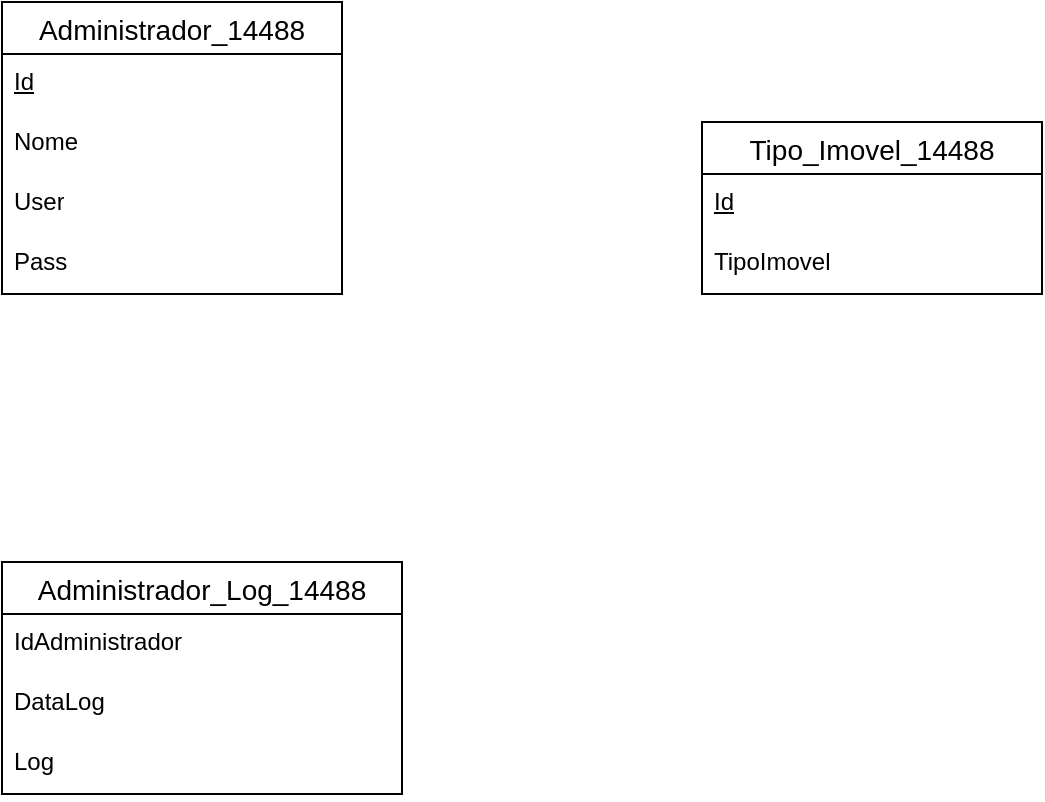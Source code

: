 <mxfile version="24.8.4">
  <diagram name="Página-1" id="MyXEHJMG6H_n3nYAQOmR">
    <mxGraphModel dx="714" dy="788" grid="1" gridSize="10" guides="1" tooltips="1" connect="1" arrows="1" fold="1" page="1" pageScale="1" pageWidth="2339" pageHeight="3300" math="0" shadow="0">
      <root>
        <mxCell id="0" />
        <mxCell id="1" parent="0" />
        <mxCell id="CPEMlGY6SJmJDC0pdXCr-1" value="Administrador_14488" style="swimlane;fontStyle=0;childLayout=stackLayout;horizontal=1;startSize=26;horizontalStack=0;resizeParent=1;resizeParentMax=0;resizeLast=0;collapsible=1;marginBottom=0;align=center;fontSize=14;" vertex="1" parent="1">
          <mxGeometry x="40" y="90" width="170" height="146" as="geometry" />
        </mxCell>
        <mxCell id="CPEMlGY6SJmJDC0pdXCr-2" value="&lt;u&gt;Id&lt;/u&gt;" style="text;strokeColor=none;fillColor=none;spacingLeft=4;spacingRight=4;overflow=hidden;rotatable=0;points=[[0,0.5],[1,0.5]];portConstraint=eastwest;fontSize=12;whiteSpace=wrap;html=1;" vertex="1" parent="CPEMlGY6SJmJDC0pdXCr-1">
          <mxGeometry y="26" width="170" height="30" as="geometry" />
        </mxCell>
        <mxCell id="CPEMlGY6SJmJDC0pdXCr-3" value="Nome" style="text;strokeColor=none;fillColor=none;spacingLeft=4;spacingRight=4;overflow=hidden;rotatable=0;points=[[0,0.5],[1,0.5]];portConstraint=eastwest;fontSize=12;whiteSpace=wrap;html=1;" vertex="1" parent="CPEMlGY6SJmJDC0pdXCr-1">
          <mxGeometry y="56" width="170" height="30" as="geometry" />
        </mxCell>
        <mxCell id="CPEMlGY6SJmJDC0pdXCr-4" value="User" style="text;strokeColor=none;fillColor=none;spacingLeft=4;spacingRight=4;overflow=hidden;rotatable=0;points=[[0,0.5],[1,0.5]];portConstraint=eastwest;fontSize=12;whiteSpace=wrap;html=1;" vertex="1" parent="CPEMlGY6SJmJDC0pdXCr-1">
          <mxGeometry y="86" width="170" height="30" as="geometry" />
        </mxCell>
        <mxCell id="CPEMlGY6SJmJDC0pdXCr-5" value="Pass" style="text;strokeColor=none;fillColor=none;spacingLeft=4;spacingRight=4;overflow=hidden;rotatable=0;points=[[0,0.5],[1,0.5]];portConstraint=eastwest;fontSize=12;whiteSpace=wrap;html=1;" vertex="1" parent="CPEMlGY6SJmJDC0pdXCr-1">
          <mxGeometry y="116" width="170" height="30" as="geometry" />
        </mxCell>
        <mxCell id="CPEMlGY6SJmJDC0pdXCr-6" value="Administrador_Log_14488" style="swimlane;fontStyle=0;childLayout=stackLayout;horizontal=1;startSize=26;horizontalStack=0;resizeParent=1;resizeParentMax=0;resizeLast=0;collapsible=1;marginBottom=0;align=center;fontSize=14;" vertex="1" parent="1">
          <mxGeometry x="40" y="370" width="200" height="116" as="geometry" />
        </mxCell>
        <mxCell id="CPEMlGY6SJmJDC0pdXCr-7" value="IdAdministrador" style="text;strokeColor=none;fillColor=none;spacingLeft=4;spacingRight=4;overflow=hidden;rotatable=0;points=[[0,0.5],[1,0.5]];portConstraint=eastwest;fontSize=12;whiteSpace=wrap;html=1;" vertex="1" parent="CPEMlGY6SJmJDC0pdXCr-6">
          <mxGeometry y="26" width="200" height="30" as="geometry" />
        </mxCell>
        <mxCell id="CPEMlGY6SJmJDC0pdXCr-8" value="DataLog" style="text;strokeColor=none;fillColor=none;spacingLeft=4;spacingRight=4;overflow=hidden;rotatable=0;points=[[0,0.5],[1,0.5]];portConstraint=eastwest;fontSize=12;whiteSpace=wrap;html=1;" vertex="1" parent="CPEMlGY6SJmJDC0pdXCr-6">
          <mxGeometry y="56" width="200" height="30" as="geometry" />
        </mxCell>
        <mxCell id="CPEMlGY6SJmJDC0pdXCr-9" value="Log" style="text;strokeColor=none;fillColor=none;spacingLeft=4;spacingRight=4;overflow=hidden;rotatable=0;points=[[0,0.5],[1,0.5]];portConstraint=eastwest;fontSize=12;whiteSpace=wrap;html=1;" vertex="1" parent="CPEMlGY6SJmJDC0pdXCr-6">
          <mxGeometry y="86" width="200" height="30" as="geometry" />
        </mxCell>
        <mxCell id="CPEMlGY6SJmJDC0pdXCr-11" value="Tipo_Imovel_14488" style="swimlane;fontStyle=0;childLayout=stackLayout;horizontal=1;startSize=26;horizontalStack=0;resizeParent=1;resizeParentMax=0;resizeLast=0;collapsible=1;marginBottom=0;align=center;fontSize=14;" vertex="1" parent="1">
          <mxGeometry x="390" y="150" width="170" height="86" as="geometry" />
        </mxCell>
        <mxCell id="CPEMlGY6SJmJDC0pdXCr-12" value="&lt;u&gt;Id&lt;/u&gt;" style="text;strokeColor=none;fillColor=none;spacingLeft=4;spacingRight=4;overflow=hidden;rotatable=0;points=[[0,0.5],[1,0.5]];portConstraint=eastwest;fontSize=12;whiteSpace=wrap;html=1;" vertex="1" parent="CPEMlGY6SJmJDC0pdXCr-11">
          <mxGeometry y="26" width="170" height="30" as="geometry" />
        </mxCell>
        <mxCell id="CPEMlGY6SJmJDC0pdXCr-13" value="TipoImovel" style="text;strokeColor=none;fillColor=none;spacingLeft=4;spacingRight=4;overflow=hidden;rotatable=0;points=[[0,0.5],[1,0.5]];portConstraint=eastwest;fontSize=12;whiteSpace=wrap;html=1;" vertex="1" parent="CPEMlGY6SJmJDC0pdXCr-11">
          <mxGeometry y="56" width="170" height="30" as="geometry" />
        </mxCell>
      </root>
    </mxGraphModel>
  </diagram>
</mxfile>
